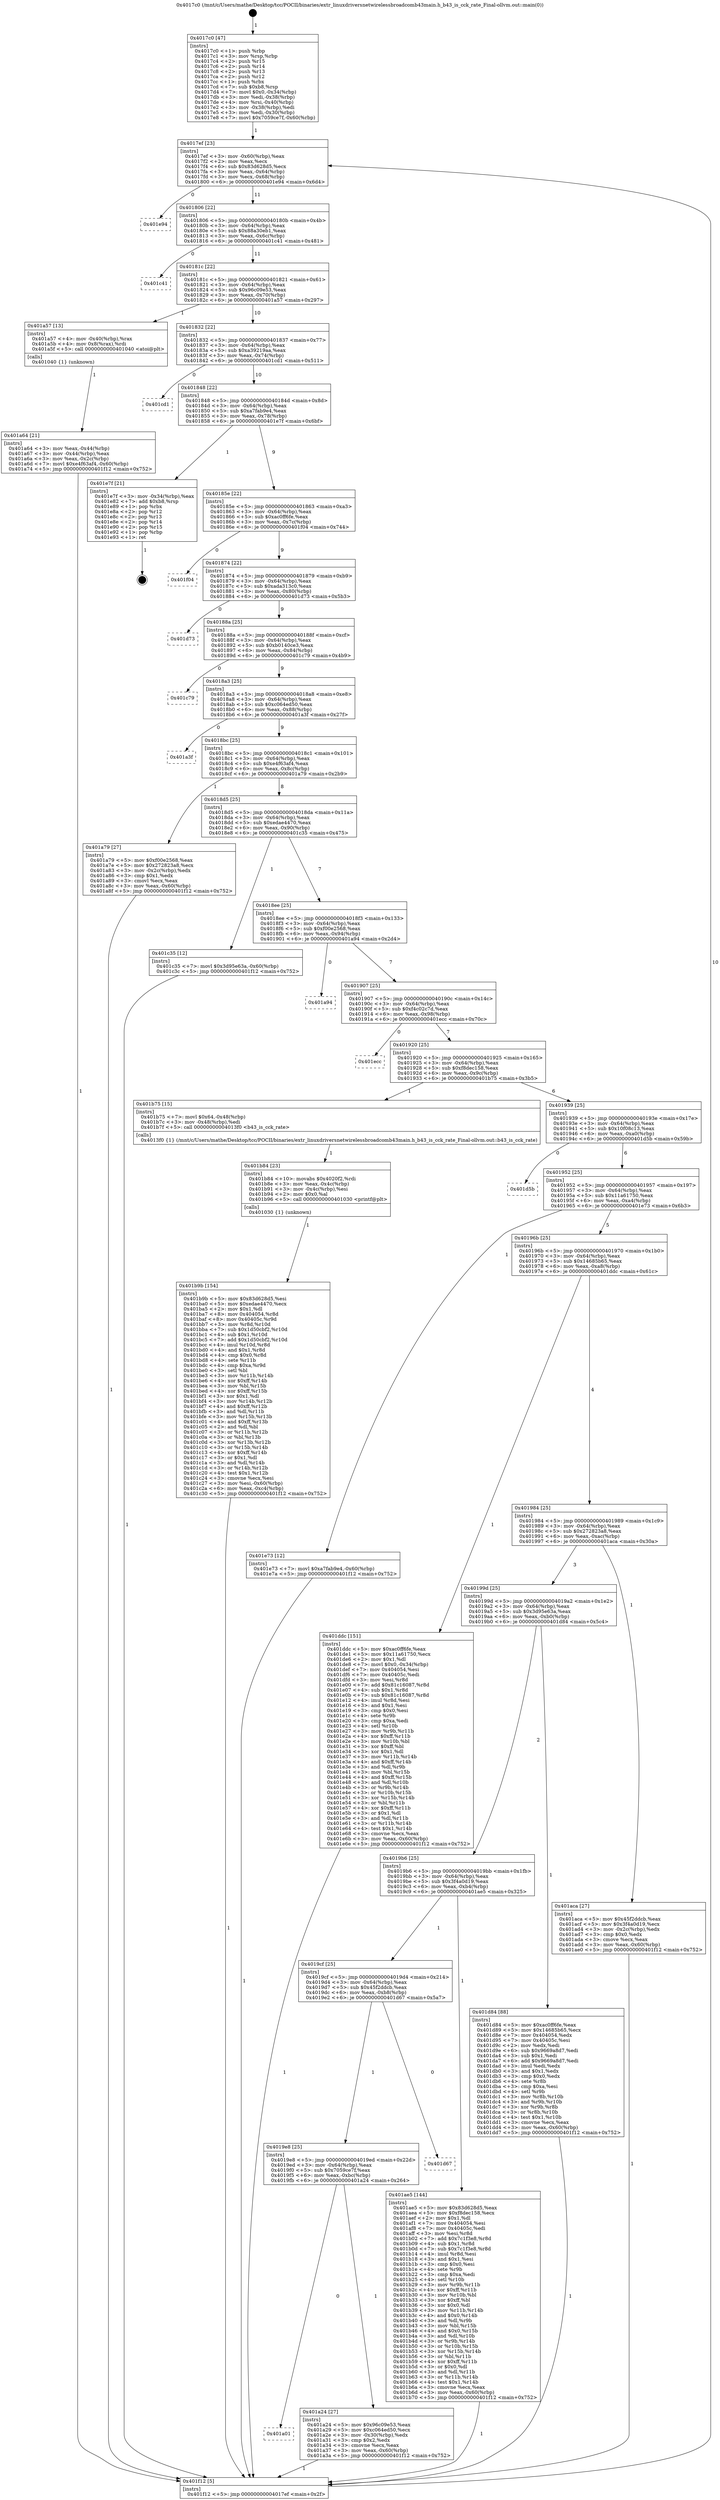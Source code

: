 digraph "0x4017c0" {
  label = "0x4017c0 (/mnt/c/Users/mathe/Desktop/tcc/POCII/binaries/extr_linuxdriversnetwirelessbroadcomb43main.h_b43_is_cck_rate_Final-ollvm.out::main(0))"
  labelloc = "t"
  node[shape=record]

  Entry [label="",width=0.3,height=0.3,shape=circle,fillcolor=black,style=filled]
  "0x4017ef" [label="{
     0x4017ef [23]\l
     | [instrs]\l
     &nbsp;&nbsp;0x4017ef \<+3\>: mov -0x60(%rbp),%eax\l
     &nbsp;&nbsp;0x4017f2 \<+2\>: mov %eax,%ecx\l
     &nbsp;&nbsp;0x4017f4 \<+6\>: sub $0x83d628d5,%ecx\l
     &nbsp;&nbsp;0x4017fa \<+3\>: mov %eax,-0x64(%rbp)\l
     &nbsp;&nbsp;0x4017fd \<+3\>: mov %ecx,-0x68(%rbp)\l
     &nbsp;&nbsp;0x401800 \<+6\>: je 0000000000401e94 \<main+0x6d4\>\l
  }"]
  "0x401e94" [label="{
     0x401e94\l
  }", style=dashed]
  "0x401806" [label="{
     0x401806 [22]\l
     | [instrs]\l
     &nbsp;&nbsp;0x401806 \<+5\>: jmp 000000000040180b \<main+0x4b\>\l
     &nbsp;&nbsp;0x40180b \<+3\>: mov -0x64(%rbp),%eax\l
     &nbsp;&nbsp;0x40180e \<+5\>: sub $0x88a30eb1,%eax\l
     &nbsp;&nbsp;0x401813 \<+3\>: mov %eax,-0x6c(%rbp)\l
     &nbsp;&nbsp;0x401816 \<+6\>: je 0000000000401c41 \<main+0x481\>\l
  }"]
  Exit [label="",width=0.3,height=0.3,shape=circle,fillcolor=black,style=filled,peripheries=2]
  "0x401c41" [label="{
     0x401c41\l
  }", style=dashed]
  "0x40181c" [label="{
     0x40181c [22]\l
     | [instrs]\l
     &nbsp;&nbsp;0x40181c \<+5\>: jmp 0000000000401821 \<main+0x61\>\l
     &nbsp;&nbsp;0x401821 \<+3\>: mov -0x64(%rbp),%eax\l
     &nbsp;&nbsp;0x401824 \<+5\>: sub $0x96c09e53,%eax\l
     &nbsp;&nbsp;0x401829 \<+3\>: mov %eax,-0x70(%rbp)\l
     &nbsp;&nbsp;0x40182c \<+6\>: je 0000000000401a57 \<main+0x297\>\l
  }"]
  "0x401b9b" [label="{
     0x401b9b [154]\l
     | [instrs]\l
     &nbsp;&nbsp;0x401b9b \<+5\>: mov $0x83d628d5,%esi\l
     &nbsp;&nbsp;0x401ba0 \<+5\>: mov $0xedae4470,%ecx\l
     &nbsp;&nbsp;0x401ba5 \<+2\>: mov $0x1,%dl\l
     &nbsp;&nbsp;0x401ba7 \<+8\>: mov 0x404054,%r8d\l
     &nbsp;&nbsp;0x401baf \<+8\>: mov 0x40405c,%r9d\l
     &nbsp;&nbsp;0x401bb7 \<+3\>: mov %r8d,%r10d\l
     &nbsp;&nbsp;0x401bba \<+7\>: sub $0x1d50cbf2,%r10d\l
     &nbsp;&nbsp;0x401bc1 \<+4\>: sub $0x1,%r10d\l
     &nbsp;&nbsp;0x401bc5 \<+7\>: add $0x1d50cbf2,%r10d\l
     &nbsp;&nbsp;0x401bcc \<+4\>: imul %r10d,%r8d\l
     &nbsp;&nbsp;0x401bd0 \<+4\>: and $0x1,%r8d\l
     &nbsp;&nbsp;0x401bd4 \<+4\>: cmp $0x0,%r8d\l
     &nbsp;&nbsp;0x401bd8 \<+4\>: sete %r11b\l
     &nbsp;&nbsp;0x401bdc \<+4\>: cmp $0xa,%r9d\l
     &nbsp;&nbsp;0x401be0 \<+3\>: setl %bl\l
     &nbsp;&nbsp;0x401be3 \<+3\>: mov %r11b,%r14b\l
     &nbsp;&nbsp;0x401be6 \<+4\>: xor $0xff,%r14b\l
     &nbsp;&nbsp;0x401bea \<+3\>: mov %bl,%r15b\l
     &nbsp;&nbsp;0x401bed \<+4\>: xor $0xff,%r15b\l
     &nbsp;&nbsp;0x401bf1 \<+3\>: xor $0x1,%dl\l
     &nbsp;&nbsp;0x401bf4 \<+3\>: mov %r14b,%r12b\l
     &nbsp;&nbsp;0x401bf7 \<+4\>: and $0xff,%r12b\l
     &nbsp;&nbsp;0x401bfb \<+3\>: and %dl,%r11b\l
     &nbsp;&nbsp;0x401bfe \<+3\>: mov %r15b,%r13b\l
     &nbsp;&nbsp;0x401c01 \<+4\>: and $0xff,%r13b\l
     &nbsp;&nbsp;0x401c05 \<+2\>: and %dl,%bl\l
     &nbsp;&nbsp;0x401c07 \<+3\>: or %r11b,%r12b\l
     &nbsp;&nbsp;0x401c0a \<+3\>: or %bl,%r13b\l
     &nbsp;&nbsp;0x401c0d \<+3\>: xor %r13b,%r12b\l
     &nbsp;&nbsp;0x401c10 \<+3\>: or %r15b,%r14b\l
     &nbsp;&nbsp;0x401c13 \<+4\>: xor $0xff,%r14b\l
     &nbsp;&nbsp;0x401c17 \<+3\>: or $0x1,%dl\l
     &nbsp;&nbsp;0x401c1a \<+3\>: and %dl,%r14b\l
     &nbsp;&nbsp;0x401c1d \<+3\>: or %r14b,%r12b\l
     &nbsp;&nbsp;0x401c20 \<+4\>: test $0x1,%r12b\l
     &nbsp;&nbsp;0x401c24 \<+3\>: cmovne %ecx,%esi\l
     &nbsp;&nbsp;0x401c27 \<+3\>: mov %esi,-0x60(%rbp)\l
     &nbsp;&nbsp;0x401c2a \<+6\>: mov %eax,-0xc4(%rbp)\l
     &nbsp;&nbsp;0x401c30 \<+5\>: jmp 0000000000401f12 \<main+0x752\>\l
  }"]
  "0x401a57" [label="{
     0x401a57 [13]\l
     | [instrs]\l
     &nbsp;&nbsp;0x401a57 \<+4\>: mov -0x40(%rbp),%rax\l
     &nbsp;&nbsp;0x401a5b \<+4\>: mov 0x8(%rax),%rdi\l
     &nbsp;&nbsp;0x401a5f \<+5\>: call 0000000000401040 \<atoi@plt\>\l
     | [calls]\l
     &nbsp;&nbsp;0x401040 \{1\} (unknown)\l
  }"]
  "0x401832" [label="{
     0x401832 [22]\l
     | [instrs]\l
     &nbsp;&nbsp;0x401832 \<+5\>: jmp 0000000000401837 \<main+0x77\>\l
     &nbsp;&nbsp;0x401837 \<+3\>: mov -0x64(%rbp),%eax\l
     &nbsp;&nbsp;0x40183a \<+5\>: sub $0xa39219aa,%eax\l
     &nbsp;&nbsp;0x40183f \<+3\>: mov %eax,-0x74(%rbp)\l
     &nbsp;&nbsp;0x401842 \<+6\>: je 0000000000401cd1 \<main+0x511\>\l
  }"]
  "0x401b84" [label="{
     0x401b84 [23]\l
     | [instrs]\l
     &nbsp;&nbsp;0x401b84 \<+10\>: movabs $0x4020f2,%rdi\l
     &nbsp;&nbsp;0x401b8e \<+3\>: mov %eax,-0x4c(%rbp)\l
     &nbsp;&nbsp;0x401b91 \<+3\>: mov -0x4c(%rbp),%esi\l
     &nbsp;&nbsp;0x401b94 \<+2\>: mov $0x0,%al\l
     &nbsp;&nbsp;0x401b96 \<+5\>: call 0000000000401030 \<printf@plt\>\l
     | [calls]\l
     &nbsp;&nbsp;0x401030 \{1\} (unknown)\l
  }"]
  "0x401cd1" [label="{
     0x401cd1\l
  }", style=dashed]
  "0x401848" [label="{
     0x401848 [22]\l
     | [instrs]\l
     &nbsp;&nbsp;0x401848 \<+5\>: jmp 000000000040184d \<main+0x8d\>\l
     &nbsp;&nbsp;0x40184d \<+3\>: mov -0x64(%rbp),%eax\l
     &nbsp;&nbsp;0x401850 \<+5\>: sub $0xa7fab9e4,%eax\l
     &nbsp;&nbsp;0x401855 \<+3\>: mov %eax,-0x78(%rbp)\l
     &nbsp;&nbsp;0x401858 \<+6\>: je 0000000000401e7f \<main+0x6bf\>\l
  }"]
  "0x401a64" [label="{
     0x401a64 [21]\l
     | [instrs]\l
     &nbsp;&nbsp;0x401a64 \<+3\>: mov %eax,-0x44(%rbp)\l
     &nbsp;&nbsp;0x401a67 \<+3\>: mov -0x44(%rbp),%eax\l
     &nbsp;&nbsp;0x401a6a \<+3\>: mov %eax,-0x2c(%rbp)\l
     &nbsp;&nbsp;0x401a6d \<+7\>: movl $0xe4f63af4,-0x60(%rbp)\l
     &nbsp;&nbsp;0x401a74 \<+5\>: jmp 0000000000401f12 \<main+0x752\>\l
  }"]
  "0x401e7f" [label="{
     0x401e7f [21]\l
     | [instrs]\l
     &nbsp;&nbsp;0x401e7f \<+3\>: mov -0x34(%rbp),%eax\l
     &nbsp;&nbsp;0x401e82 \<+7\>: add $0xb8,%rsp\l
     &nbsp;&nbsp;0x401e89 \<+1\>: pop %rbx\l
     &nbsp;&nbsp;0x401e8a \<+2\>: pop %r12\l
     &nbsp;&nbsp;0x401e8c \<+2\>: pop %r13\l
     &nbsp;&nbsp;0x401e8e \<+2\>: pop %r14\l
     &nbsp;&nbsp;0x401e90 \<+2\>: pop %r15\l
     &nbsp;&nbsp;0x401e92 \<+1\>: pop %rbp\l
     &nbsp;&nbsp;0x401e93 \<+1\>: ret\l
  }"]
  "0x40185e" [label="{
     0x40185e [22]\l
     | [instrs]\l
     &nbsp;&nbsp;0x40185e \<+5\>: jmp 0000000000401863 \<main+0xa3\>\l
     &nbsp;&nbsp;0x401863 \<+3\>: mov -0x64(%rbp),%eax\l
     &nbsp;&nbsp;0x401866 \<+5\>: sub $0xac0ff6fe,%eax\l
     &nbsp;&nbsp;0x40186b \<+3\>: mov %eax,-0x7c(%rbp)\l
     &nbsp;&nbsp;0x40186e \<+6\>: je 0000000000401f04 \<main+0x744\>\l
  }"]
  "0x4017c0" [label="{
     0x4017c0 [47]\l
     | [instrs]\l
     &nbsp;&nbsp;0x4017c0 \<+1\>: push %rbp\l
     &nbsp;&nbsp;0x4017c1 \<+3\>: mov %rsp,%rbp\l
     &nbsp;&nbsp;0x4017c4 \<+2\>: push %r15\l
     &nbsp;&nbsp;0x4017c6 \<+2\>: push %r14\l
     &nbsp;&nbsp;0x4017c8 \<+2\>: push %r13\l
     &nbsp;&nbsp;0x4017ca \<+2\>: push %r12\l
     &nbsp;&nbsp;0x4017cc \<+1\>: push %rbx\l
     &nbsp;&nbsp;0x4017cd \<+7\>: sub $0xb8,%rsp\l
     &nbsp;&nbsp;0x4017d4 \<+7\>: movl $0x0,-0x34(%rbp)\l
     &nbsp;&nbsp;0x4017db \<+3\>: mov %edi,-0x38(%rbp)\l
     &nbsp;&nbsp;0x4017de \<+4\>: mov %rsi,-0x40(%rbp)\l
     &nbsp;&nbsp;0x4017e2 \<+3\>: mov -0x38(%rbp),%edi\l
     &nbsp;&nbsp;0x4017e5 \<+3\>: mov %edi,-0x30(%rbp)\l
     &nbsp;&nbsp;0x4017e8 \<+7\>: movl $0x7059ce7f,-0x60(%rbp)\l
  }"]
  "0x401f04" [label="{
     0x401f04\l
  }", style=dashed]
  "0x401874" [label="{
     0x401874 [22]\l
     | [instrs]\l
     &nbsp;&nbsp;0x401874 \<+5\>: jmp 0000000000401879 \<main+0xb9\>\l
     &nbsp;&nbsp;0x401879 \<+3\>: mov -0x64(%rbp),%eax\l
     &nbsp;&nbsp;0x40187c \<+5\>: sub $0xada313c0,%eax\l
     &nbsp;&nbsp;0x401881 \<+3\>: mov %eax,-0x80(%rbp)\l
     &nbsp;&nbsp;0x401884 \<+6\>: je 0000000000401d73 \<main+0x5b3\>\l
  }"]
  "0x401f12" [label="{
     0x401f12 [5]\l
     | [instrs]\l
     &nbsp;&nbsp;0x401f12 \<+5\>: jmp 00000000004017ef \<main+0x2f\>\l
  }"]
  "0x401d73" [label="{
     0x401d73\l
  }", style=dashed]
  "0x40188a" [label="{
     0x40188a [25]\l
     | [instrs]\l
     &nbsp;&nbsp;0x40188a \<+5\>: jmp 000000000040188f \<main+0xcf\>\l
     &nbsp;&nbsp;0x40188f \<+3\>: mov -0x64(%rbp),%eax\l
     &nbsp;&nbsp;0x401892 \<+5\>: sub $0xb0140ce3,%eax\l
     &nbsp;&nbsp;0x401897 \<+6\>: mov %eax,-0x84(%rbp)\l
     &nbsp;&nbsp;0x40189d \<+6\>: je 0000000000401c79 \<main+0x4b9\>\l
  }"]
  "0x401a01" [label="{
     0x401a01\l
  }", style=dashed]
  "0x401c79" [label="{
     0x401c79\l
  }", style=dashed]
  "0x4018a3" [label="{
     0x4018a3 [25]\l
     | [instrs]\l
     &nbsp;&nbsp;0x4018a3 \<+5\>: jmp 00000000004018a8 \<main+0xe8\>\l
     &nbsp;&nbsp;0x4018a8 \<+3\>: mov -0x64(%rbp),%eax\l
     &nbsp;&nbsp;0x4018ab \<+5\>: sub $0xc064ed50,%eax\l
     &nbsp;&nbsp;0x4018b0 \<+6\>: mov %eax,-0x88(%rbp)\l
     &nbsp;&nbsp;0x4018b6 \<+6\>: je 0000000000401a3f \<main+0x27f\>\l
  }"]
  "0x401a24" [label="{
     0x401a24 [27]\l
     | [instrs]\l
     &nbsp;&nbsp;0x401a24 \<+5\>: mov $0x96c09e53,%eax\l
     &nbsp;&nbsp;0x401a29 \<+5\>: mov $0xc064ed50,%ecx\l
     &nbsp;&nbsp;0x401a2e \<+3\>: mov -0x30(%rbp),%edx\l
     &nbsp;&nbsp;0x401a31 \<+3\>: cmp $0x2,%edx\l
     &nbsp;&nbsp;0x401a34 \<+3\>: cmovne %ecx,%eax\l
     &nbsp;&nbsp;0x401a37 \<+3\>: mov %eax,-0x60(%rbp)\l
     &nbsp;&nbsp;0x401a3a \<+5\>: jmp 0000000000401f12 \<main+0x752\>\l
  }"]
  "0x401a3f" [label="{
     0x401a3f\l
  }", style=dashed]
  "0x4018bc" [label="{
     0x4018bc [25]\l
     | [instrs]\l
     &nbsp;&nbsp;0x4018bc \<+5\>: jmp 00000000004018c1 \<main+0x101\>\l
     &nbsp;&nbsp;0x4018c1 \<+3\>: mov -0x64(%rbp),%eax\l
     &nbsp;&nbsp;0x4018c4 \<+5\>: sub $0xe4f63af4,%eax\l
     &nbsp;&nbsp;0x4018c9 \<+6\>: mov %eax,-0x8c(%rbp)\l
     &nbsp;&nbsp;0x4018cf \<+6\>: je 0000000000401a79 \<main+0x2b9\>\l
  }"]
  "0x4019e8" [label="{
     0x4019e8 [25]\l
     | [instrs]\l
     &nbsp;&nbsp;0x4019e8 \<+5\>: jmp 00000000004019ed \<main+0x22d\>\l
     &nbsp;&nbsp;0x4019ed \<+3\>: mov -0x64(%rbp),%eax\l
     &nbsp;&nbsp;0x4019f0 \<+5\>: sub $0x7059ce7f,%eax\l
     &nbsp;&nbsp;0x4019f5 \<+6\>: mov %eax,-0xbc(%rbp)\l
     &nbsp;&nbsp;0x4019fb \<+6\>: je 0000000000401a24 \<main+0x264\>\l
  }"]
  "0x401a79" [label="{
     0x401a79 [27]\l
     | [instrs]\l
     &nbsp;&nbsp;0x401a79 \<+5\>: mov $0xf00e2568,%eax\l
     &nbsp;&nbsp;0x401a7e \<+5\>: mov $0x272823a8,%ecx\l
     &nbsp;&nbsp;0x401a83 \<+3\>: mov -0x2c(%rbp),%edx\l
     &nbsp;&nbsp;0x401a86 \<+3\>: cmp $0x1,%edx\l
     &nbsp;&nbsp;0x401a89 \<+3\>: cmovl %ecx,%eax\l
     &nbsp;&nbsp;0x401a8c \<+3\>: mov %eax,-0x60(%rbp)\l
     &nbsp;&nbsp;0x401a8f \<+5\>: jmp 0000000000401f12 \<main+0x752\>\l
  }"]
  "0x4018d5" [label="{
     0x4018d5 [25]\l
     | [instrs]\l
     &nbsp;&nbsp;0x4018d5 \<+5\>: jmp 00000000004018da \<main+0x11a\>\l
     &nbsp;&nbsp;0x4018da \<+3\>: mov -0x64(%rbp),%eax\l
     &nbsp;&nbsp;0x4018dd \<+5\>: sub $0xedae4470,%eax\l
     &nbsp;&nbsp;0x4018e2 \<+6\>: mov %eax,-0x90(%rbp)\l
     &nbsp;&nbsp;0x4018e8 \<+6\>: je 0000000000401c35 \<main+0x475\>\l
  }"]
  "0x401d67" [label="{
     0x401d67\l
  }", style=dashed]
  "0x401c35" [label="{
     0x401c35 [12]\l
     | [instrs]\l
     &nbsp;&nbsp;0x401c35 \<+7\>: movl $0x3d95e63a,-0x60(%rbp)\l
     &nbsp;&nbsp;0x401c3c \<+5\>: jmp 0000000000401f12 \<main+0x752\>\l
  }"]
  "0x4018ee" [label="{
     0x4018ee [25]\l
     | [instrs]\l
     &nbsp;&nbsp;0x4018ee \<+5\>: jmp 00000000004018f3 \<main+0x133\>\l
     &nbsp;&nbsp;0x4018f3 \<+3\>: mov -0x64(%rbp),%eax\l
     &nbsp;&nbsp;0x4018f6 \<+5\>: sub $0xf00e2568,%eax\l
     &nbsp;&nbsp;0x4018fb \<+6\>: mov %eax,-0x94(%rbp)\l
     &nbsp;&nbsp;0x401901 \<+6\>: je 0000000000401a94 \<main+0x2d4\>\l
  }"]
  "0x4019cf" [label="{
     0x4019cf [25]\l
     | [instrs]\l
     &nbsp;&nbsp;0x4019cf \<+5\>: jmp 00000000004019d4 \<main+0x214\>\l
     &nbsp;&nbsp;0x4019d4 \<+3\>: mov -0x64(%rbp),%eax\l
     &nbsp;&nbsp;0x4019d7 \<+5\>: sub $0x45f2ddcb,%eax\l
     &nbsp;&nbsp;0x4019dc \<+6\>: mov %eax,-0xb8(%rbp)\l
     &nbsp;&nbsp;0x4019e2 \<+6\>: je 0000000000401d67 \<main+0x5a7\>\l
  }"]
  "0x401a94" [label="{
     0x401a94\l
  }", style=dashed]
  "0x401907" [label="{
     0x401907 [25]\l
     | [instrs]\l
     &nbsp;&nbsp;0x401907 \<+5\>: jmp 000000000040190c \<main+0x14c\>\l
     &nbsp;&nbsp;0x40190c \<+3\>: mov -0x64(%rbp),%eax\l
     &nbsp;&nbsp;0x40190f \<+5\>: sub $0xf4c02c7d,%eax\l
     &nbsp;&nbsp;0x401914 \<+6\>: mov %eax,-0x98(%rbp)\l
     &nbsp;&nbsp;0x40191a \<+6\>: je 0000000000401ecc \<main+0x70c\>\l
  }"]
  "0x401ae5" [label="{
     0x401ae5 [144]\l
     | [instrs]\l
     &nbsp;&nbsp;0x401ae5 \<+5\>: mov $0x83d628d5,%eax\l
     &nbsp;&nbsp;0x401aea \<+5\>: mov $0xf8dec158,%ecx\l
     &nbsp;&nbsp;0x401aef \<+2\>: mov $0x1,%dl\l
     &nbsp;&nbsp;0x401af1 \<+7\>: mov 0x404054,%esi\l
     &nbsp;&nbsp;0x401af8 \<+7\>: mov 0x40405c,%edi\l
     &nbsp;&nbsp;0x401aff \<+3\>: mov %esi,%r8d\l
     &nbsp;&nbsp;0x401b02 \<+7\>: add $0x7c1f3e8,%r8d\l
     &nbsp;&nbsp;0x401b09 \<+4\>: sub $0x1,%r8d\l
     &nbsp;&nbsp;0x401b0d \<+7\>: sub $0x7c1f3e8,%r8d\l
     &nbsp;&nbsp;0x401b14 \<+4\>: imul %r8d,%esi\l
     &nbsp;&nbsp;0x401b18 \<+3\>: and $0x1,%esi\l
     &nbsp;&nbsp;0x401b1b \<+3\>: cmp $0x0,%esi\l
     &nbsp;&nbsp;0x401b1e \<+4\>: sete %r9b\l
     &nbsp;&nbsp;0x401b22 \<+3\>: cmp $0xa,%edi\l
     &nbsp;&nbsp;0x401b25 \<+4\>: setl %r10b\l
     &nbsp;&nbsp;0x401b29 \<+3\>: mov %r9b,%r11b\l
     &nbsp;&nbsp;0x401b2c \<+4\>: xor $0xff,%r11b\l
     &nbsp;&nbsp;0x401b30 \<+3\>: mov %r10b,%bl\l
     &nbsp;&nbsp;0x401b33 \<+3\>: xor $0xff,%bl\l
     &nbsp;&nbsp;0x401b36 \<+3\>: xor $0x0,%dl\l
     &nbsp;&nbsp;0x401b39 \<+3\>: mov %r11b,%r14b\l
     &nbsp;&nbsp;0x401b3c \<+4\>: and $0x0,%r14b\l
     &nbsp;&nbsp;0x401b40 \<+3\>: and %dl,%r9b\l
     &nbsp;&nbsp;0x401b43 \<+3\>: mov %bl,%r15b\l
     &nbsp;&nbsp;0x401b46 \<+4\>: and $0x0,%r15b\l
     &nbsp;&nbsp;0x401b4a \<+3\>: and %dl,%r10b\l
     &nbsp;&nbsp;0x401b4d \<+3\>: or %r9b,%r14b\l
     &nbsp;&nbsp;0x401b50 \<+3\>: or %r10b,%r15b\l
     &nbsp;&nbsp;0x401b53 \<+3\>: xor %r15b,%r14b\l
     &nbsp;&nbsp;0x401b56 \<+3\>: or %bl,%r11b\l
     &nbsp;&nbsp;0x401b59 \<+4\>: xor $0xff,%r11b\l
     &nbsp;&nbsp;0x401b5d \<+3\>: or $0x0,%dl\l
     &nbsp;&nbsp;0x401b60 \<+3\>: and %dl,%r11b\l
     &nbsp;&nbsp;0x401b63 \<+3\>: or %r11b,%r14b\l
     &nbsp;&nbsp;0x401b66 \<+4\>: test $0x1,%r14b\l
     &nbsp;&nbsp;0x401b6a \<+3\>: cmovne %ecx,%eax\l
     &nbsp;&nbsp;0x401b6d \<+3\>: mov %eax,-0x60(%rbp)\l
     &nbsp;&nbsp;0x401b70 \<+5\>: jmp 0000000000401f12 \<main+0x752\>\l
  }"]
  "0x401ecc" [label="{
     0x401ecc\l
  }", style=dashed]
  "0x401920" [label="{
     0x401920 [25]\l
     | [instrs]\l
     &nbsp;&nbsp;0x401920 \<+5\>: jmp 0000000000401925 \<main+0x165\>\l
     &nbsp;&nbsp;0x401925 \<+3\>: mov -0x64(%rbp),%eax\l
     &nbsp;&nbsp;0x401928 \<+5\>: sub $0xf8dec158,%eax\l
     &nbsp;&nbsp;0x40192d \<+6\>: mov %eax,-0x9c(%rbp)\l
     &nbsp;&nbsp;0x401933 \<+6\>: je 0000000000401b75 \<main+0x3b5\>\l
  }"]
  "0x4019b6" [label="{
     0x4019b6 [25]\l
     | [instrs]\l
     &nbsp;&nbsp;0x4019b6 \<+5\>: jmp 00000000004019bb \<main+0x1fb\>\l
     &nbsp;&nbsp;0x4019bb \<+3\>: mov -0x64(%rbp),%eax\l
     &nbsp;&nbsp;0x4019be \<+5\>: sub $0x3f4a0d19,%eax\l
     &nbsp;&nbsp;0x4019c3 \<+6\>: mov %eax,-0xb4(%rbp)\l
     &nbsp;&nbsp;0x4019c9 \<+6\>: je 0000000000401ae5 \<main+0x325\>\l
  }"]
  "0x401b75" [label="{
     0x401b75 [15]\l
     | [instrs]\l
     &nbsp;&nbsp;0x401b75 \<+7\>: movl $0x64,-0x48(%rbp)\l
     &nbsp;&nbsp;0x401b7c \<+3\>: mov -0x48(%rbp),%edi\l
     &nbsp;&nbsp;0x401b7f \<+5\>: call 00000000004013f0 \<b43_is_cck_rate\>\l
     | [calls]\l
     &nbsp;&nbsp;0x4013f0 \{1\} (/mnt/c/Users/mathe/Desktop/tcc/POCII/binaries/extr_linuxdriversnetwirelessbroadcomb43main.h_b43_is_cck_rate_Final-ollvm.out::b43_is_cck_rate)\l
  }"]
  "0x401939" [label="{
     0x401939 [25]\l
     | [instrs]\l
     &nbsp;&nbsp;0x401939 \<+5\>: jmp 000000000040193e \<main+0x17e\>\l
     &nbsp;&nbsp;0x40193e \<+3\>: mov -0x64(%rbp),%eax\l
     &nbsp;&nbsp;0x401941 \<+5\>: sub $0x10f08c13,%eax\l
     &nbsp;&nbsp;0x401946 \<+6\>: mov %eax,-0xa0(%rbp)\l
     &nbsp;&nbsp;0x40194c \<+6\>: je 0000000000401d5b \<main+0x59b\>\l
  }"]
  "0x401d84" [label="{
     0x401d84 [88]\l
     | [instrs]\l
     &nbsp;&nbsp;0x401d84 \<+5\>: mov $0xac0ff6fe,%eax\l
     &nbsp;&nbsp;0x401d89 \<+5\>: mov $0x14685b65,%ecx\l
     &nbsp;&nbsp;0x401d8e \<+7\>: mov 0x404054,%edx\l
     &nbsp;&nbsp;0x401d95 \<+7\>: mov 0x40405c,%esi\l
     &nbsp;&nbsp;0x401d9c \<+2\>: mov %edx,%edi\l
     &nbsp;&nbsp;0x401d9e \<+6\>: sub $0x9669a8d7,%edi\l
     &nbsp;&nbsp;0x401da4 \<+3\>: sub $0x1,%edi\l
     &nbsp;&nbsp;0x401da7 \<+6\>: add $0x9669a8d7,%edi\l
     &nbsp;&nbsp;0x401dad \<+3\>: imul %edi,%edx\l
     &nbsp;&nbsp;0x401db0 \<+3\>: and $0x1,%edx\l
     &nbsp;&nbsp;0x401db3 \<+3\>: cmp $0x0,%edx\l
     &nbsp;&nbsp;0x401db6 \<+4\>: sete %r8b\l
     &nbsp;&nbsp;0x401dba \<+3\>: cmp $0xa,%esi\l
     &nbsp;&nbsp;0x401dbd \<+4\>: setl %r9b\l
     &nbsp;&nbsp;0x401dc1 \<+3\>: mov %r8b,%r10b\l
     &nbsp;&nbsp;0x401dc4 \<+3\>: and %r9b,%r10b\l
     &nbsp;&nbsp;0x401dc7 \<+3\>: xor %r9b,%r8b\l
     &nbsp;&nbsp;0x401dca \<+3\>: or %r8b,%r10b\l
     &nbsp;&nbsp;0x401dcd \<+4\>: test $0x1,%r10b\l
     &nbsp;&nbsp;0x401dd1 \<+3\>: cmovne %ecx,%eax\l
     &nbsp;&nbsp;0x401dd4 \<+3\>: mov %eax,-0x60(%rbp)\l
     &nbsp;&nbsp;0x401dd7 \<+5\>: jmp 0000000000401f12 \<main+0x752\>\l
  }"]
  "0x401d5b" [label="{
     0x401d5b\l
  }", style=dashed]
  "0x401952" [label="{
     0x401952 [25]\l
     | [instrs]\l
     &nbsp;&nbsp;0x401952 \<+5\>: jmp 0000000000401957 \<main+0x197\>\l
     &nbsp;&nbsp;0x401957 \<+3\>: mov -0x64(%rbp),%eax\l
     &nbsp;&nbsp;0x40195a \<+5\>: sub $0x11a61750,%eax\l
     &nbsp;&nbsp;0x40195f \<+6\>: mov %eax,-0xa4(%rbp)\l
     &nbsp;&nbsp;0x401965 \<+6\>: je 0000000000401e73 \<main+0x6b3\>\l
  }"]
  "0x40199d" [label="{
     0x40199d [25]\l
     | [instrs]\l
     &nbsp;&nbsp;0x40199d \<+5\>: jmp 00000000004019a2 \<main+0x1e2\>\l
     &nbsp;&nbsp;0x4019a2 \<+3\>: mov -0x64(%rbp),%eax\l
     &nbsp;&nbsp;0x4019a5 \<+5\>: sub $0x3d95e63a,%eax\l
     &nbsp;&nbsp;0x4019aa \<+6\>: mov %eax,-0xb0(%rbp)\l
     &nbsp;&nbsp;0x4019b0 \<+6\>: je 0000000000401d84 \<main+0x5c4\>\l
  }"]
  "0x401e73" [label="{
     0x401e73 [12]\l
     | [instrs]\l
     &nbsp;&nbsp;0x401e73 \<+7\>: movl $0xa7fab9e4,-0x60(%rbp)\l
     &nbsp;&nbsp;0x401e7a \<+5\>: jmp 0000000000401f12 \<main+0x752\>\l
  }"]
  "0x40196b" [label="{
     0x40196b [25]\l
     | [instrs]\l
     &nbsp;&nbsp;0x40196b \<+5\>: jmp 0000000000401970 \<main+0x1b0\>\l
     &nbsp;&nbsp;0x401970 \<+3\>: mov -0x64(%rbp),%eax\l
     &nbsp;&nbsp;0x401973 \<+5\>: sub $0x14685b65,%eax\l
     &nbsp;&nbsp;0x401978 \<+6\>: mov %eax,-0xa8(%rbp)\l
     &nbsp;&nbsp;0x40197e \<+6\>: je 0000000000401ddc \<main+0x61c\>\l
  }"]
  "0x401aca" [label="{
     0x401aca [27]\l
     | [instrs]\l
     &nbsp;&nbsp;0x401aca \<+5\>: mov $0x45f2ddcb,%eax\l
     &nbsp;&nbsp;0x401acf \<+5\>: mov $0x3f4a0d19,%ecx\l
     &nbsp;&nbsp;0x401ad4 \<+3\>: mov -0x2c(%rbp),%edx\l
     &nbsp;&nbsp;0x401ad7 \<+3\>: cmp $0x0,%edx\l
     &nbsp;&nbsp;0x401ada \<+3\>: cmove %ecx,%eax\l
     &nbsp;&nbsp;0x401add \<+3\>: mov %eax,-0x60(%rbp)\l
     &nbsp;&nbsp;0x401ae0 \<+5\>: jmp 0000000000401f12 \<main+0x752\>\l
  }"]
  "0x401ddc" [label="{
     0x401ddc [151]\l
     | [instrs]\l
     &nbsp;&nbsp;0x401ddc \<+5\>: mov $0xac0ff6fe,%eax\l
     &nbsp;&nbsp;0x401de1 \<+5\>: mov $0x11a61750,%ecx\l
     &nbsp;&nbsp;0x401de6 \<+2\>: mov $0x1,%dl\l
     &nbsp;&nbsp;0x401de8 \<+7\>: movl $0x0,-0x34(%rbp)\l
     &nbsp;&nbsp;0x401def \<+7\>: mov 0x404054,%esi\l
     &nbsp;&nbsp;0x401df6 \<+7\>: mov 0x40405c,%edi\l
     &nbsp;&nbsp;0x401dfd \<+3\>: mov %esi,%r8d\l
     &nbsp;&nbsp;0x401e00 \<+7\>: add $0x81c16087,%r8d\l
     &nbsp;&nbsp;0x401e07 \<+4\>: sub $0x1,%r8d\l
     &nbsp;&nbsp;0x401e0b \<+7\>: sub $0x81c16087,%r8d\l
     &nbsp;&nbsp;0x401e12 \<+4\>: imul %r8d,%esi\l
     &nbsp;&nbsp;0x401e16 \<+3\>: and $0x1,%esi\l
     &nbsp;&nbsp;0x401e19 \<+3\>: cmp $0x0,%esi\l
     &nbsp;&nbsp;0x401e1c \<+4\>: sete %r9b\l
     &nbsp;&nbsp;0x401e20 \<+3\>: cmp $0xa,%edi\l
     &nbsp;&nbsp;0x401e23 \<+4\>: setl %r10b\l
     &nbsp;&nbsp;0x401e27 \<+3\>: mov %r9b,%r11b\l
     &nbsp;&nbsp;0x401e2a \<+4\>: xor $0xff,%r11b\l
     &nbsp;&nbsp;0x401e2e \<+3\>: mov %r10b,%bl\l
     &nbsp;&nbsp;0x401e31 \<+3\>: xor $0xff,%bl\l
     &nbsp;&nbsp;0x401e34 \<+3\>: xor $0x1,%dl\l
     &nbsp;&nbsp;0x401e37 \<+3\>: mov %r11b,%r14b\l
     &nbsp;&nbsp;0x401e3a \<+4\>: and $0xff,%r14b\l
     &nbsp;&nbsp;0x401e3e \<+3\>: and %dl,%r9b\l
     &nbsp;&nbsp;0x401e41 \<+3\>: mov %bl,%r15b\l
     &nbsp;&nbsp;0x401e44 \<+4\>: and $0xff,%r15b\l
     &nbsp;&nbsp;0x401e48 \<+3\>: and %dl,%r10b\l
     &nbsp;&nbsp;0x401e4b \<+3\>: or %r9b,%r14b\l
     &nbsp;&nbsp;0x401e4e \<+3\>: or %r10b,%r15b\l
     &nbsp;&nbsp;0x401e51 \<+3\>: xor %r15b,%r14b\l
     &nbsp;&nbsp;0x401e54 \<+3\>: or %bl,%r11b\l
     &nbsp;&nbsp;0x401e57 \<+4\>: xor $0xff,%r11b\l
     &nbsp;&nbsp;0x401e5b \<+3\>: or $0x1,%dl\l
     &nbsp;&nbsp;0x401e5e \<+3\>: and %dl,%r11b\l
     &nbsp;&nbsp;0x401e61 \<+3\>: or %r11b,%r14b\l
     &nbsp;&nbsp;0x401e64 \<+4\>: test $0x1,%r14b\l
     &nbsp;&nbsp;0x401e68 \<+3\>: cmovne %ecx,%eax\l
     &nbsp;&nbsp;0x401e6b \<+3\>: mov %eax,-0x60(%rbp)\l
     &nbsp;&nbsp;0x401e6e \<+5\>: jmp 0000000000401f12 \<main+0x752\>\l
  }"]
  "0x401984" [label="{
     0x401984 [25]\l
     | [instrs]\l
     &nbsp;&nbsp;0x401984 \<+5\>: jmp 0000000000401989 \<main+0x1c9\>\l
     &nbsp;&nbsp;0x401989 \<+3\>: mov -0x64(%rbp),%eax\l
     &nbsp;&nbsp;0x40198c \<+5\>: sub $0x272823a8,%eax\l
     &nbsp;&nbsp;0x401991 \<+6\>: mov %eax,-0xac(%rbp)\l
     &nbsp;&nbsp;0x401997 \<+6\>: je 0000000000401aca \<main+0x30a\>\l
  }"]
  Entry -> "0x4017c0" [label=" 1"]
  "0x4017ef" -> "0x401e94" [label=" 0"]
  "0x4017ef" -> "0x401806" [label=" 11"]
  "0x401e7f" -> Exit [label=" 1"]
  "0x401806" -> "0x401c41" [label=" 0"]
  "0x401806" -> "0x40181c" [label=" 11"]
  "0x401e73" -> "0x401f12" [label=" 1"]
  "0x40181c" -> "0x401a57" [label=" 1"]
  "0x40181c" -> "0x401832" [label=" 10"]
  "0x401ddc" -> "0x401f12" [label=" 1"]
  "0x401832" -> "0x401cd1" [label=" 0"]
  "0x401832" -> "0x401848" [label=" 10"]
  "0x401d84" -> "0x401f12" [label=" 1"]
  "0x401848" -> "0x401e7f" [label=" 1"]
  "0x401848" -> "0x40185e" [label=" 9"]
  "0x401c35" -> "0x401f12" [label=" 1"]
  "0x40185e" -> "0x401f04" [label=" 0"]
  "0x40185e" -> "0x401874" [label=" 9"]
  "0x401b9b" -> "0x401f12" [label=" 1"]
  "0x401874" -> "0x401d73" [label=" 0"]
  "0x401874" -> "0x40188a" [label=" 9"]
  "0x401b84" -> "0x401b9b" [label=" 1"]
  "0x40188a" -> "0x401c79" [label=" 0"]
  "0x40188a" -> "0x4018a3" [label=" 9"]
  "0x401b75" -> "0x401b84" [label=" 1"]
  "0x4018a3" -> "0x401a3f" [label=" 0"]
  "0x4018a3" -> "0x4018bc" [label=" 9"]
  "0x401ae5" -> "0x401f12" [label=" 1"]
  "0x4018bc" -> "0x401a79" [label=" 1"]
  "0x4018bc" -> "0x4018d5" [label=" 8"]
  "0x401a79" -> "0x401f12" [label=" 1"]
  "0x4018d5" -> "0x401c35" [label=" 1"]
  "0x4018d5" -> "0x4018ee" [label=" 7"]
  "0x401a64" -> "0x401f12" [label=" 1"]
  "0x4018ee" -> "0x401a94" [label=" 0"]
  "0x4018ee" -> "0x401907" [label=" 7"]
  "0x401f12" -> "0x4017ef" [label=" 10"]
  "0x401907" -> "0x401ecc" [label=" 0"]
  "0x401907" -> "0x401920" [label=" 7"]
  "0x4017c0" -> "0x4017ef" [label=" 1"]
  "0x401920" -> "0x401b75" [label=" 1"]
  "0x401920" -> "0x401939" [label=" 6"]
  "0x4019e8" -> "0x401a01" [label=" 0"]
  "0x401939" -> "0x401d5b" [label=" 0"]
  "0x401939" -> "0x401952" [label=" 6"]
  "0x4019e8" -> "0x401a24" [label=" 1"]
  "0x401952" -> "0x401e73" [label=" 1"]
  "0x401952" -> "0x40196b" [label=" 5"]
  "0x4019cf" -> "0x4019e8" [label=" 1"]
  "0x40196b" -> "0x401ddc" [label=" 1"]
  "0x40196b" -> "0x401984" [label=" 4"]
  "0x4019cf" -> "0x401d67" [label=" 0"]
  "0x401984" -> "0x401aca" [label=" 1"]
  "0x401984" -> "0x40199d" [label=" 3"]
  "0x401aca" -> "0x401f12" [label=" 1"]
  "0x40199d" -> "0x401d84" [label=" 1"]
  "0x40199d" -> "0x4019b6" [label=" 2"]
  "0x401a24" -> "0x401f12" [label=" 1"]
  "0x4019b6" -> "0x401ae5" [label=" 1"]
  "0x4019b6" -> "0x4019cf" [label=" 1"]
  "0x401a57" -> "0x401a64" [label=" 1"]
}
